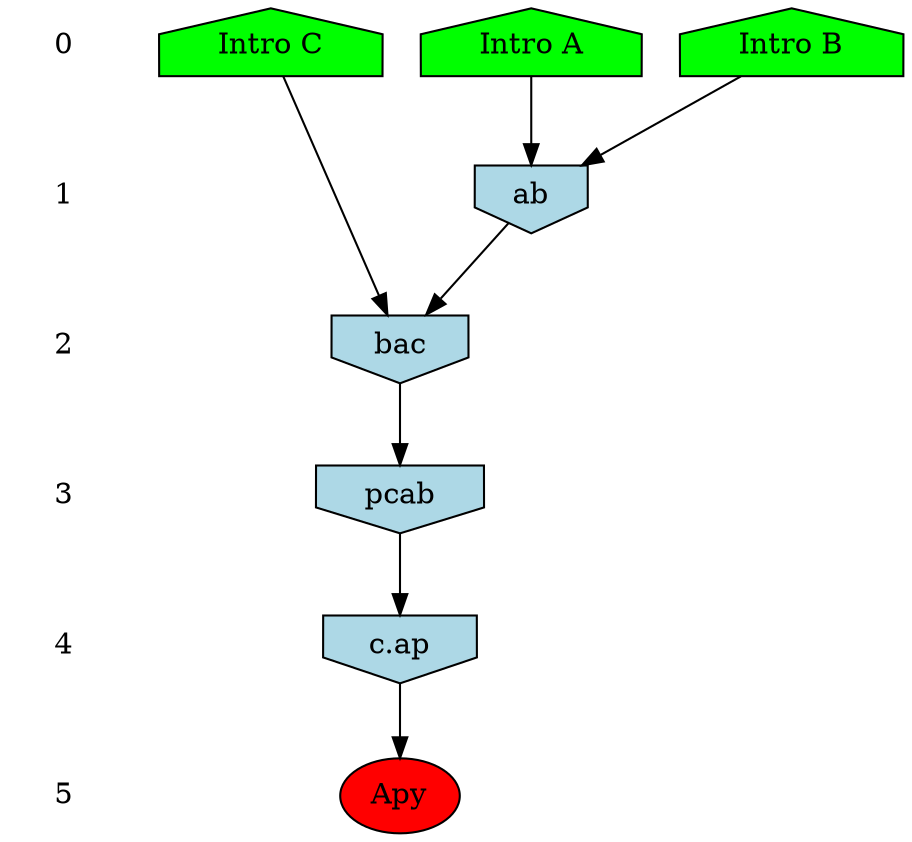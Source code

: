 /* Compression of 38 causal flows obtained in average at 7.289355E+00 t.u */
/* Compressed causal flows were: [20;25;36;44;63;68;96;101;122;130;148;168;
178;193;199;203;206;215;217;230;259;268;278;281;292;294;297;307;312;320;325;
326;327;331;344;363;365;369] */
digraph G{
 ranksep=.5 ;
{ rank = same ; "0" [shape=plaintext] ;
node_1 [label="Intro C", shape=house, style=filled, fillcolor=green] ;
node_2 [label="Intro A", shape=house, style=filled, fillcolor=green] ;
node_3 [label="Intro B", shape=house, style=filled, fillcolor=green] ;
}
{ rank = same ; "1" [shape=plaintext] ;
node_4 [label="ab", shape=invhouse, style=filled, fillcolor = lightblue] ;
}
{ rank = same ; "2" [shape=plaintext] ;
node_5 [label="bac", shape=invhouse, style=filled, fillcolor = lightblue] ;
}
{ rank = same ; "3" [shape=plaintext] ;
node_6 [label="pcab", shape=invhouse, style=filled, fillcolor = lightblue] ;
}
{ rank = same ; "4" [shape=plaintext] ;
node_7 [label="c.ap", shape=invhouse, style=filled, fillcolor = lightblue] ;
}
{ rank = same ; "5" [shape=plaintext] ;
node_8 [label="Apy", style=filled, fillcolor=red] ;
}
"0" -> "1" [style="invis"];
"1" -> "2" [style="invis"];
"2" -> "3" [style="invis"];
"3" -> "4" [style="invis"];
"4" -> "5" [style="invis"];
node_2 -> node_4
node_3 -> node_4
node_1 -> node_5
node_4 -> node_5
node_5 -> node_6
node_6 -> node_7
node_7 -> node_8
}
/*
 Dot generation time: 0.000146
*/
